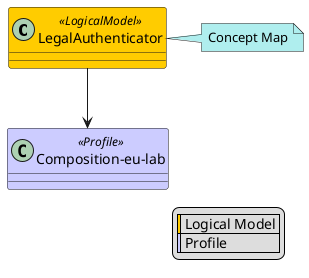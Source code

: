 @startuml
skinparam class {
    BackgroundColor<<LogicalModel>> #FFCC00
    BackgroundColor<<Profile>> #CCCCFF
}
skinparam linetype ortho
legend right
  | <#FFCC00> | Logical Model |
  | <#CCCCFF> | Profile |
endlegend
class "LegalAuthenticator" <<LogicalModel>> [[StructureDefinition-LegalAuthenticator.html]]
note right #PaleTurquoise [[ConceptMap-legalAuth2FHIR-eu-lab.html]]
Concept Map
endnote
class "Composition-eu-lab" <<Profile>> [[StructureDefinition-Composition-eu-lab.html]]
"LegalAuthenticator" --> "Composition-eu-lab"
@enduml